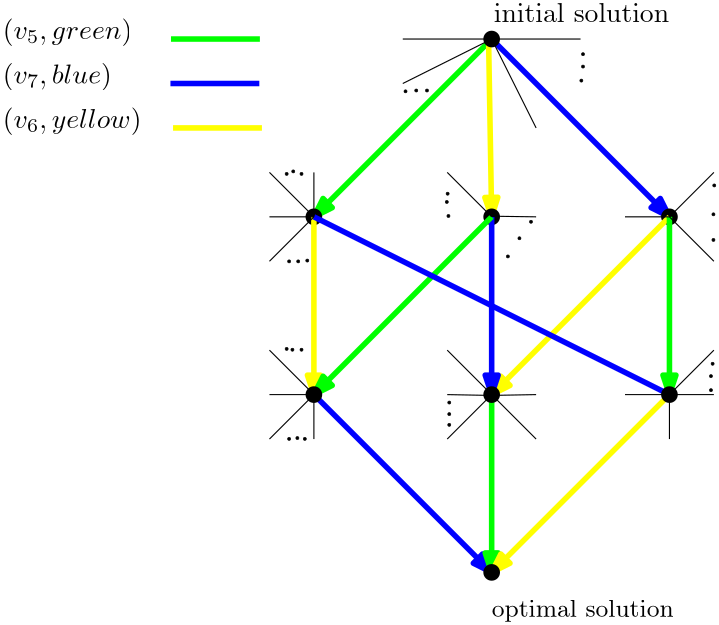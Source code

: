 <?xml version="1.0"?>
<!DOCTYPE ipe SYSTEM "ipe.dtd">
<ipe version="70107" creator="Ipe 7.1.10">
<info created="D:20170126102810" modified="D:20170209135901"/>
<ipestyle name="basic">
<symbol name="arrow/arc(spx)">
<path stroke="sym-stroke" fill="sym-stroke" pen="sym-pen">
0 0 m
-1 0.333 l
-1 -0.333 l
h
</path>
</symbol>
<symbol name="arrow/farc(spx)">
<path stroke="sym-stroke" fill="white" pen="sym-pen">
0 0 m
-1 0.333 l
-1 -0.333 l
h
</path>
</symbol>
<symbol name="arrow/ptarc(spx)">
<path stroke="sym-stroke" fill="sym-stroke" pen="sym-pen">
0 0 m
-1 0.333 l
-0.8 0 l
-1 -0.333 l
h
</path>
</symbol>
<symbol name="arrow/fptarc(spx)">
<path stroke="sym-stroke" fill="white" pen="sym-pen">
0 0 m
-1 0.333 l
-0.8 0 l
-1 -0.333 l
h
</path>
</symbol>
<symbol name="mark/circle(sx)" transformations="translations">
<path fill="sym-stroke">
0.6 0 0 0.6 0 0 e
0.4 0 0 0.4 0 0 e
</path>
</symbol>
<symbol name="mark/disk(sx)" transformations="translations">
<path fill="sym-stroke">
0.6 0 0 0.6 0 0 e
</path>
</symbol>
<symbol name="mark/fdisk(sfx)" transformations="translations">
<group>
<path fill="sym-fill">
0.5 0 0 0.5 0 0 e
</path>
<path fill="sym-stroke" fillrule="eofill">
0.6 0 0 0.6 0 0 e
0.4 0 0 0.4 0 0 e
</path>
</group>
</symbol>
<symbol name="mark/box(sx)" transformations="translations">
<path fill="sym-stroke" fillrule="eofill">
-0.6 -0.6 m
0.6 -0.6 l
0.6 0.6 l
-0.6 0.6 l
h
-0.4 -0.4 m
0.4 -0.4 l
0.4 0.4 l
-0.4 0.4 l
h
</path>
</symbol>
<symbol name="mark/square(sx)" transformations="translations">
<path fill="sym-stroke">
-0.6 -0.6 m
0.6 -0.6 l
0.6 0.6 l
-0.6 0.6 l
h
</path>
</symbol>
<symbol name="mark/fsquare(sfx)" transformations="translations">
<group>
<path fill="sym-fill">
-0.5 -0.5 m
0.5 -0.5 l
0.5 0.5 l
-0.5 0.5 l
h
</path>
<path fill="sym-stroke" fillrule="eofill">
-0.6 -0.6 m
0.6 -0.6 l
0.6 0.6 l
-0.6 0.6 l
h
-0.4 -0.4 m
0.4 -0.4 l
0.4 0.4 l
-0.4 0.4 l
h
</path>
</group>
</symbol>
<symbol name="mark/cross(sx)" transformations="translations">
<group>
<path fill="sym-stroke">
-0.43 -0.57 m
0.57 0.43 l
0.43 0.57 l
-0.57 -0.43 l
h
</path>
<path fill="sym-stroke">
-0.43 0.57 m
0.57 -0.43 l
0.43 -0.57 l
-0.57 0.43 l
h
</path>
</group>
</symbol>
<symbol name="arrow/fnormal(spx)">
<path stroke="sym-stroke" fill="white" pen="sym-pen">
0 0 m
-1 0.333 l
-1 -0.333 l
h
</path>
</symbol>
<symbol name="arrow/pointed(spx)">
<path stroke="sym-stroke" fill="sym-stroke" pen="sym-pen">
0 0 m
-1 0.333 l
-0.8 0 l
-1 -0.333 l
h
</path>
</symbol>
<symbol name="arrow/fpointed(spx)">
<path stroke="sym-stroke" fill="white" pen="sym-pen">
0 0 m
-1 0.333 l
-0.8 0 l
-1 -0.333 l
h
</path>
</symbol>
<symbol name="arrow/linear(spx)">
<path stroke="sym-stroke" pen="sym-pen">
-1 0.333 m
0 0 l
-1 -0.333 l
</path>
</symbol>
<symbol name="arrow/fdouble(spx)">
<path stroke="sym-stroke" fill="white" pen="sym-pen">
0 0 m
-1 0.333 l
-1 -0.333 l
h
-1 0 m
-2 0.333 l
-2 -0.333 l
h
</path>
</symbol>
<symbol name="arrow/double(spx)">
<path stroke="sym-stroke" fill="sym-stroke" pen="sym-pen">
0 0 m
-1 0.333 l
-1 -0.333 l
h
-1 0 m
-2 0.333 l
-2 -0.333 l
h
</path>
</symbol>
<pen name="heavier" value="0.8"/>
<pen name="fat" value="1.2"/>
<pen name="ultrafat" value="2"/>
<symbolsize name="large" value="5"/>
<symbolsize name="small" value="2"/>
<symbolsize name="tiny" value="1.1"/>
<arrowsize name="large" value="10"/>
<arrowsize name="small" value="5"/>
<arrowsize name="tiny" value="3"/>
<color name="red" value="1 0 0"/>
<color name="green" value="0 1 0"/>
<color name="blue" value="0 0 1"/>
<color name="yellow" value="1 1 0"/>
<color name="orange" value="1 0.647 0"/>
<color name="gold" value="1 0.843 0"/>
<color name="purple" value="0.627 0.125 0.941"/>
<color name="gray" value="0.745"/>
<color name="brown" value="0.647 0.165 0.165"/>
<color name="navy" value="0 0 0.502"/>
<color name="pink" value="1 0.753 0.796"/>
<color name="seagreen" value="0.18 0.545 0.341"/>
<color name="turquoise" value="0.251 0.878 0.816"/>
<color name="violet" value="0.933 0.51 0.933"/>
<color name="darkblue" value="0 0 0.545"/>
<color name="darkcyan" value="0 0.545 0.545"/>
<color name="darkgray" value="0.663"/>
<color name="darkgreen" value="0 0.392 0"/>
<color name="darkmagenta" value="0.545 0 0.545"/>
<color name="darkorange" value="1 0.549 0"/>
<color name="darkred" value="0.545 0 0"/>
<color name="lightblue" value="0.678 0.847 0.902"/>
<color name="lightcyan" value="0.878 1 1"/>
<color name="lightgray" value="0.827"/>
<color name="lightgreen" value="0.565 0.933 0.565"/>
<color name="lightyellow" value="1 1 0.878"/>
<dashstyle name="dashed" value="[4] 0"/>
<dashstyle name="dotted" value="[1 3] 0"/>
<dashstyle name="dash dotted" value="[4 2 1 2] 0"/>
<dashstyle name="dash dot dotted" value="[4 2 1 2 1 2] 0"/>
<textsize name="large" value="\large"/>
<textsize name="Large" value="\Large"/>
<textsize name="LARGE" value="\LARGE"/>
<textsize name="huge" value="\huge"/>
<textsize name="Huge" value="\Huge"/>
<textsize name="small" value="\small"/>
<textsize name="footnote" value="\footnotesize"/>
<textsize name="tiny" value="\tiny"/>
<textstyle name="center" begin="\begin{center}" end="\end{center}"/>
<textstyle name="itemize" begin="\begin{itemize}" end="\end{itemize}"/>
<textstyle name="item" begin="\begin{itemize}\item{}" end="\end{itemize}"/>
<gridsize name="4 pts" value="4"/>
<gridsize name="8 pts (~3 mm)" value="8"/>
<gridsize name="16 pts (~6 mm)" value="16"/>
<gridsize name="32 pts (~12 mm)" value="32"/>
<gridsize name="10 pts (~3.5 mm)" value="10"/>
<gridsize name="20 pts (~7 mm)" value="20"/>
<gridsize name="14 pts (~5 mm)" value="14"/>
<gridsize name="28 pts (~10 mm)" value="28"/>
<gridsize name="56 pts (~20 mm)" value="56"/>
<anglesize name="90 deg" value="90"/>
<anglesize name="60 deg" value="60"/>
<anglesize name="45 deg" value="45"/>
<anglesize name="30 deg" value="30"/>
<anglesize name="22.5 deg" value="22.5"/>
<opacity name="10%" value="0.1"/>
<opacity name="30%" value="0.3"/>
<opacity name="50%" value="0.5"/>
<opacity name="75%" value="0.75"/>
<tiling name="falling" angle="-60" step="4" width="1"/>
<tiling name="rising" angle="30" step="4" width="1"/>
</ipestyle>
<page>
<layer name="alpha"/>
<view layers="alpha" active="alpha"/>
<path layer="alpha" stroke="green" pen="ultrafat" arrow="normal/normal">
192 640 m
128 576 l
</path>
<path stroke="yellow" pen="ultrafat" arrow="normal/normal">
190.906 638.906 m
192 576 l
</path>
<path stroke="blue" fill="blue" pen="ultrafat" arrow="normal/normal">
192 640 m
256 576 l
</path>
<use name="mark/fdisk(sfx)" pos="192 640" size="large" stroke="black" fill="black"/>
<use name="mark/fdisk(sfx)" pos="128 576" size="large" stroke="black" fill="black"/>
<use name="mark/fdisk(sfx)" pos="256 576" size="large" stroke="black" fill="black"/>
<use name="mark/fdisk(sfx)" pos="192 576" size="large" stroke="black" fill="black"/>
<path stroke="yellow" fill="black" pen="ultrafat" arrow="normal/normal">
128 576 m
128 512 l
</path>
<path stroke="yellow" fill="black" pen="ultrafat" arrow="normal/normal">
256 576 m
192 512 l
</path>
<path stroke="blue" fill="black" pen="ultrafat" arrow="normal/normal">
192 576 m
192 512 l
</path>
<path stroke="green" fill="black" pen="ultrafat" arrow="normal/normal">
192 576 m
128 512 l
</path>
<path stroke="blue" fill="black" pen="ultrafat">
128 576 m
256 512 l
</path>
<path stroke="green" fill="black" pen="ultrafat" arrow="normal/normal">
256 576 m
256 512 l
</path>
<path stroke="blue" fill="black" pen="ultrafat" arrow="normal/normal">
128 512 m
192 448 l
</path>
<path stroke="green" fill="black" pen="ultrafat" arrow="normal/normal">
192 512 m
192 448 l
</path>
<path stroke="yellow" fill="black" pen="ultrafat" arrow="normal/normal">
256 512 m
192 448 l
</path>
<use name="mark/fdisk(sfx)" pos="128 512" size="large" stroke="black" fill="black"/>
<use name="mark/fdisk(sfx)" pos="192 512" size="large" stroke="black" fill="black"/>
<use name="mark/fdisk(sfx)" pos="256 512" size="large" stroke="black" fill="black"/>
<use name="mark/fdisk(sfx)" pos="192 448" size="small" stroke="black" fill="black"/>
<use name="mark/fdisk(sfx)" pos="192 448" size="large" stroke="black" fill="black"/>
<path stroke="black" fill="black">
192 640 m
160 624 l
</path>
<path stroke="black" fill="black">
192 640 m
208 608 l
</path>
<path stroke="black" fill="black">
192 640 m
224 640 l
</path>
<path stroke="black" fill="black">
192 640 m
160 640 l
</path>
<path stroke="black" fill="black">
128 576 m
112 560 l
</path>
<path stroke="black" fill="black">
128 576 m
112 576 l
</path>
<path stroke="black" fill="black">
128 576 m
112 592 l
</path>
<path stroke="black" fill="black">
256 576 m
272 592 l
</path>
<path stroke="black" fill="black">
256 576 m
272 560 l
</path>
<path stroke="black" fill="black">
192 576 m
176 592 l
</path>
<path stroke="black" fill="black">
128 512 m
112 512 l
</path>
<path stroke="black" fill="black">
128 512 m
112 496 l
</path>
<path stroke="black" fill="black">
128 512 m
128 496 l
</path>
<path stroke="black" fill="black">
192 512 m
176 496 l
</path>
<path stroke="black" fill="black">
192 512 m
208 496 l
</path>
<path stroke="black" fill="black">
256 512 m
272 512 l
</path>
<path stroke="black" fill="black">
256 512 m
256 496 l
</path>
<path stroke="black" fill="black">
191.996 576.221 m
208 576 l
</path>
<path stroke="black" fill="black">
191.705 511.705 m
208 512 l
</path>
<path stroke="black" fill="black">
240 512 m
256 512 l
</path>
<path stroke="black" fill="black">
256 576 m
240 576 l
</path>
<path stroke="black" fill="black">
128 576 m
128 592 l
</path>
<path stroke="black" fill="black">
128 512 m
112 528 l
</path>
<path stroke="black" fill="black">
191.705 511.705 m
176 512 l
</path>
<path stroke="black" fill="black">
192 512 m
176 528 l
</path>
<path stroke="black" fill="black">
256 512 m
272 528 l
</path>
<use name="mark/fdisk(sfx)" pos="118.193 591.458" size="tiny" stroke="black" fill="black"/>
<use name="mark/fdisk(sfx)" pos="123.542 591.458" size="tiny" stroke="black" fill="black"/>
<use name="mark/fdisk(sfx)" pos="119.084 559.957" size="tiny" stroke="black" fill="black"/>
<use name="mark/fdisk(sfx)" pos="122.354 559.957" size="tiny" stroke="black" fill="black"/>
<use name="mark/fdisk(sfx)" pos="118.193 528.455" size="tiny" stroke="black" fill="black"/>
<use name="mark/fdisk(sfx)" pos="123.542 528.158" size="tiny" stroke="black" fill="black"/>
<use name="mark/fdisk(sfx)" pos="119.084 496.062" size="tiny" stroke="black" fill="black"/>
<use name="mark/fdisk(sfx)" pos="124.731 496.062" size="tiny" stroke="black" fill="black"/>
<use name="mark/fdisk(sfx)" pos="122.056 496.359" size="tiny" stroke="black" fill="black"/>
<use name="mark/fdisk(sfx)" pos="120.273 528.158" size="tiny" stroke="black" fill="black"/>
<use name="mark/fdisk(sfx)" pos="120.57 592.35" size="tiny" stroke="black" fill="black"/>
<use name="mark/fdisk(sfx)" pos="125.623 560.254" size="tiny" stroke="black" fill="black"/>
<use name="mark/fdisk(sfx)" pos="160.987 621.177" size="tiny" stroke="black" fill="black"/>
<use name="mark/fdisk(sfx)" pos="164.851 621.474" size="tiny" stroke="black" fill="black"/>
<use name="mark/fdisk(sfx)" pos="168.714 621.474" size="tiny" stroke="black" fill="black"/>
<use name="mark/fdisk(sfx)" pos="224.882 634.55" size="tiny" stroke="black" fill="black"/>
<use name="mark/fdisk(sfx)" pos="224.882 630.092" size="tiny" stroke="black" fill="black"/>
<use name="mark/fdisk(sfx)" pos="224.288 625.04" size="tiny" stroke="black" fill="black"/>
<use name="mark/fdisk(sfx)" pos="176.144 584.326" size="tiny" stroke="black" fill="black"/>
<use name="mark/fdisk(sfx)" pos="176.441 576.302" size="tiny" stroke="black" fill="black"/>
<use name="mark/fdisk(sfx)" pos="175.847 581.354" size="tiny" stroke="black" fill="black"/>
<use name="mark/fdisk(sfx)" pos="272.134 587.298" size="tiny" stroke="black" fill="black"/>
<use name="mark/fdisk(sfx)" pos="271.837 576.896" size="tiny" stroke="black" fill="black"/>
<use name="mark/fdisk(sfx)" pos="271.837 567.684" size="tiny" stroke="black" fill="black"/>
<use name="mark/fdisk(sfx)" pos="271.54 523.106" size="tiny" stroke="black" fill="black"/>
<use name="mark/fdisk(sfx)" pos="270.945 518.648" size="tiny" stroke="black" fill="black"/>
<use name="mark/fdisk(sfx)" pos="270.945 513.596" size="tiny" stroke="black" fill="black"/>
<use name="mark/fdisk(sfx)" pos="176.738 509.138" size="tiny" stroke="black" fill="black"/>
<use name="mark/fdisk(sfx)" pos="176.738 504.978" size="tiny" stroke="black" fill="black"/>
<use name="mark/fdisk(sfx)" pos="176.738 501.114" size="tiny" stroke="black" fill="black"/>
<use name="mark/fdisk(sfx)" pos="206.159 574.222" size="tiny" stroke="black" fill="black"/>
<use name="mark/fdisk(sfx)" pos="201.999 568.278" size="tiny" stroke="black" fill="black"/>
<use name="mark/fdisk(sfx)" pos="197.838 561.74" size="tiny" stroke="black" fill="black"/>
<text transformations="translations" pos="192.786 646.14" stroke="black" type="label" width="66.473" height="6.918" depth="0" valign="baseline">initial solution
</text>
<text matrix="1 0 0 1 -16 -16" transformations="translations" pos="208 448" stroke="black" type="label" width="65.583" height="6.23" depth="1.74" valign="baseline" size="small">optimal solution</text>
<path matrix="1 0 0 1 44.5577 16" stroke="green" pen="ultrafat">
32 624 m
64 624 l
</path>
<text matrix="1 0 0 1 16 0" transformations="translations" pos="0 640" stroke="black" type="label" width="46.613" height="7.473" depth="2.49" valign="baseline">$(v_5,green)$</text>
<path matrix="1 0 0 1 12.3573 32" stroke="blue" pen="ultrafat">
64 592 m
96 592 l
</path>
<path matrix="1 0 0 1 13.2924 32" stroke="yellow" pen="ultrafat">
64 576 m
96 576 l
</path>
<text matrix="1 0 0 1 0 32" transformations="translations" pos="16 592" stroke="black" type="label" width="39.261" height="7.473" depth="2.49" valign="baseline">$(v_7, blue)$</text>
<text matrix="1 0 0 1 0 32" transformations="translations" pos="16 576" stroke="black" type="label" width="49.923" height="7.473" depth="2.49" valign="baseline">$(v_6, yellow)$</text>
</page>
</ipe>
